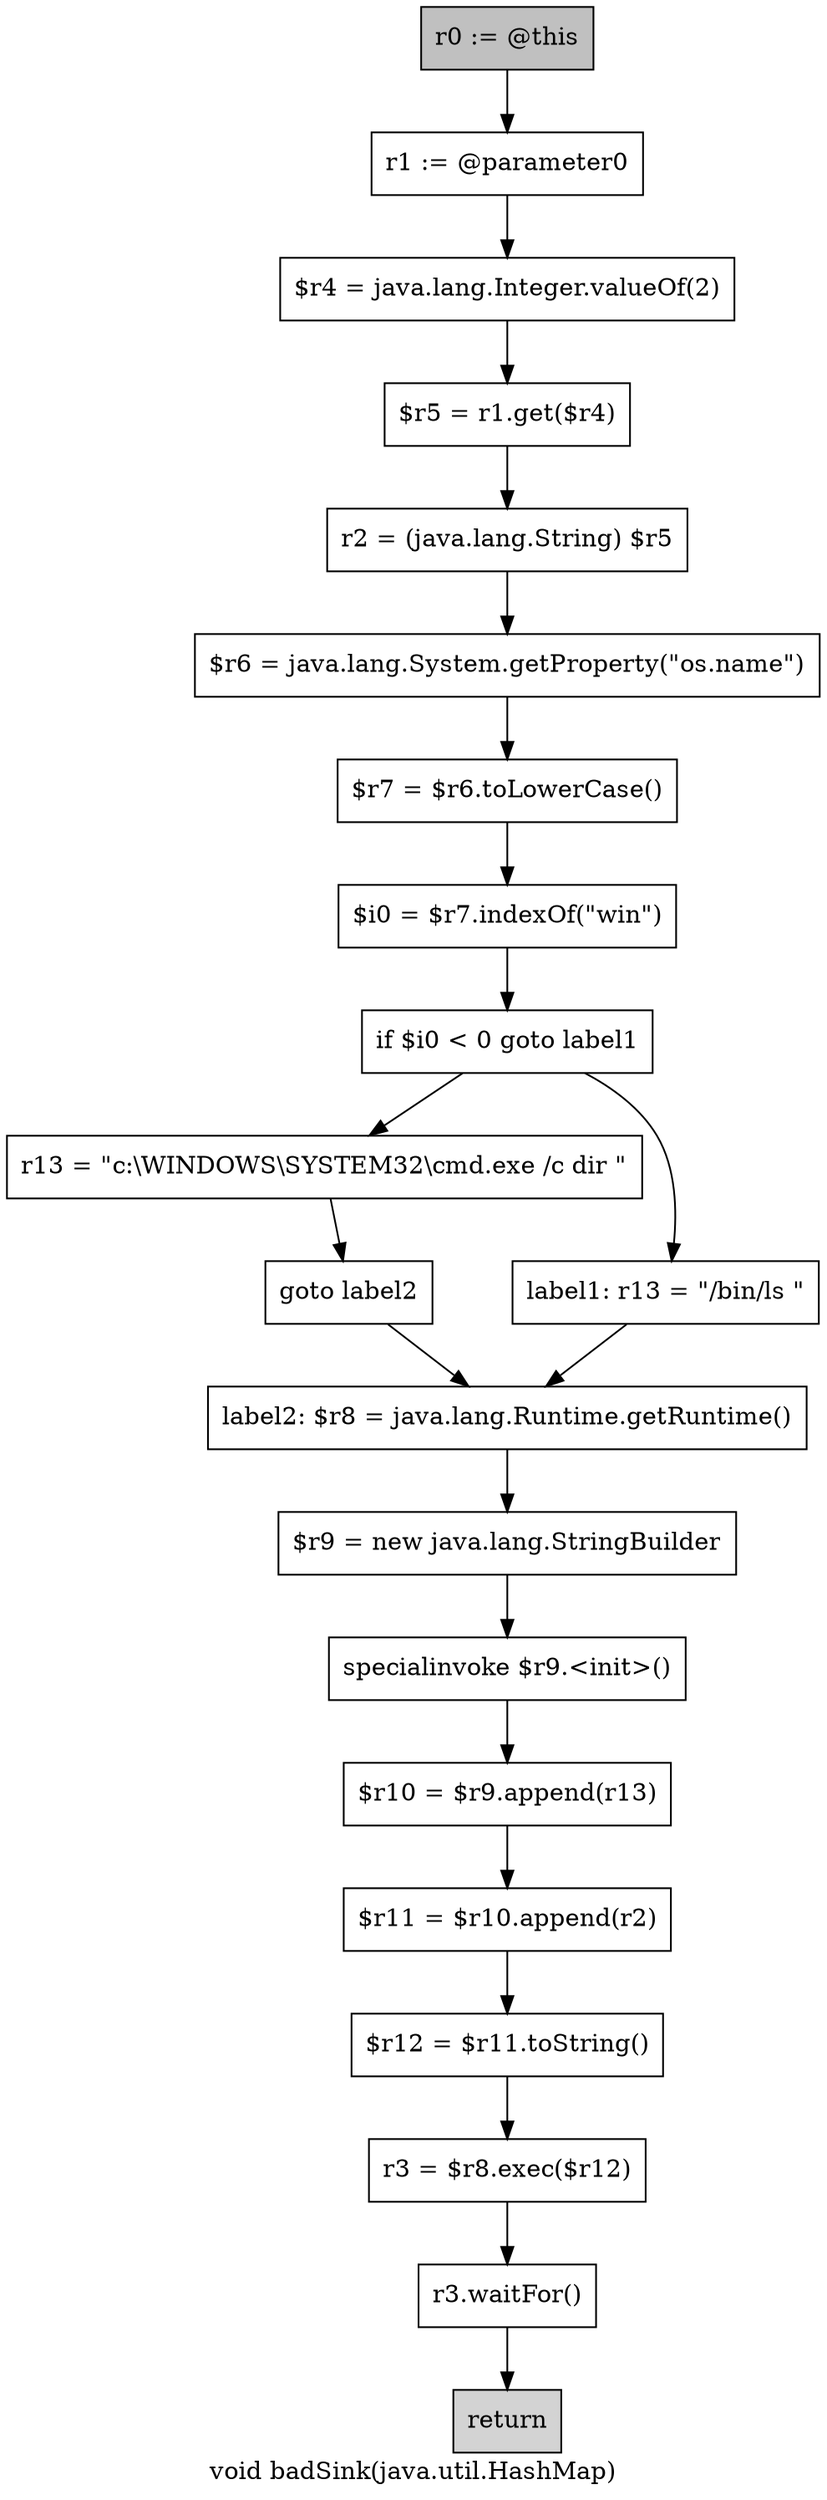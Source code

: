 digraph "void badSink(java.util.HashMap)" {
    label="void badSink(java.util.HashMap)";
    node [shape=box];
    "0" [style=filled,fillcolor=gray,label="r0 := @this",];
    "1" [label="r1 := @parameter0",];
    "0"->"1";
    "2" [label="$r4 = java.lang.Integer.valueOf(2)",];
    "1"->"2";
    "3" [label="$r5 = r1.get($r4)",];
    "2"->"3";
    "4" [label="r2 = (java.lang.String) $r5",];
    "3"->"4";
    "5" [label="$r6 = java.lang.System.getProperty(\"os.name\")",];
    "4"->"5";
    "6" [label="$r7 = $r6.toLowerCase()",];
    "5"->"6";
    "7" [label="$i0 = $r7.indexOf(\"win\")",];
    "6"->"7";
    "8" [label="if $i0 < 0 goto label1",];
    "7"->"8";
    "9" [label="r13 = \"c:\\WINDOWS\\SYSTEM32\\cmd.exe /c dir \"",];
    "8"->"9";
    "11" [label="label1: r13 = \"/bin/ls \"",];
    "8"->"11";
    "10" [label="goto label2",];
    "9"->"10";
    "12" [label="label2: $r8 = java.lang.Runtime.getRuntime()",];
    "10"->"12";
    "11"->"12";
    "13" [label="$r9 = new java.lang.StringBuilder",];
    "12"->"13";
    "14" [label="specialinvoke $r9.<init>()",];
    "13"->"14";
    "15" [label="$r10 = $r9.append(r13)",];
    "14"->"15";
    "16" [label="$r11 = $r10.append(r2)",];
    "15"->"16";
    "17" [label="$r12 = $r11.toString()",];
    "16"->"17";
    "18" [label="r3 = $r8.exec($r12)",];
    "17"->"18";
    "19" [label="r3.waitFor()",];
    "18"->"19";
    "20" [style=filled,fillcolor=lightgray,label="return",];
    "19"->"20";
}
